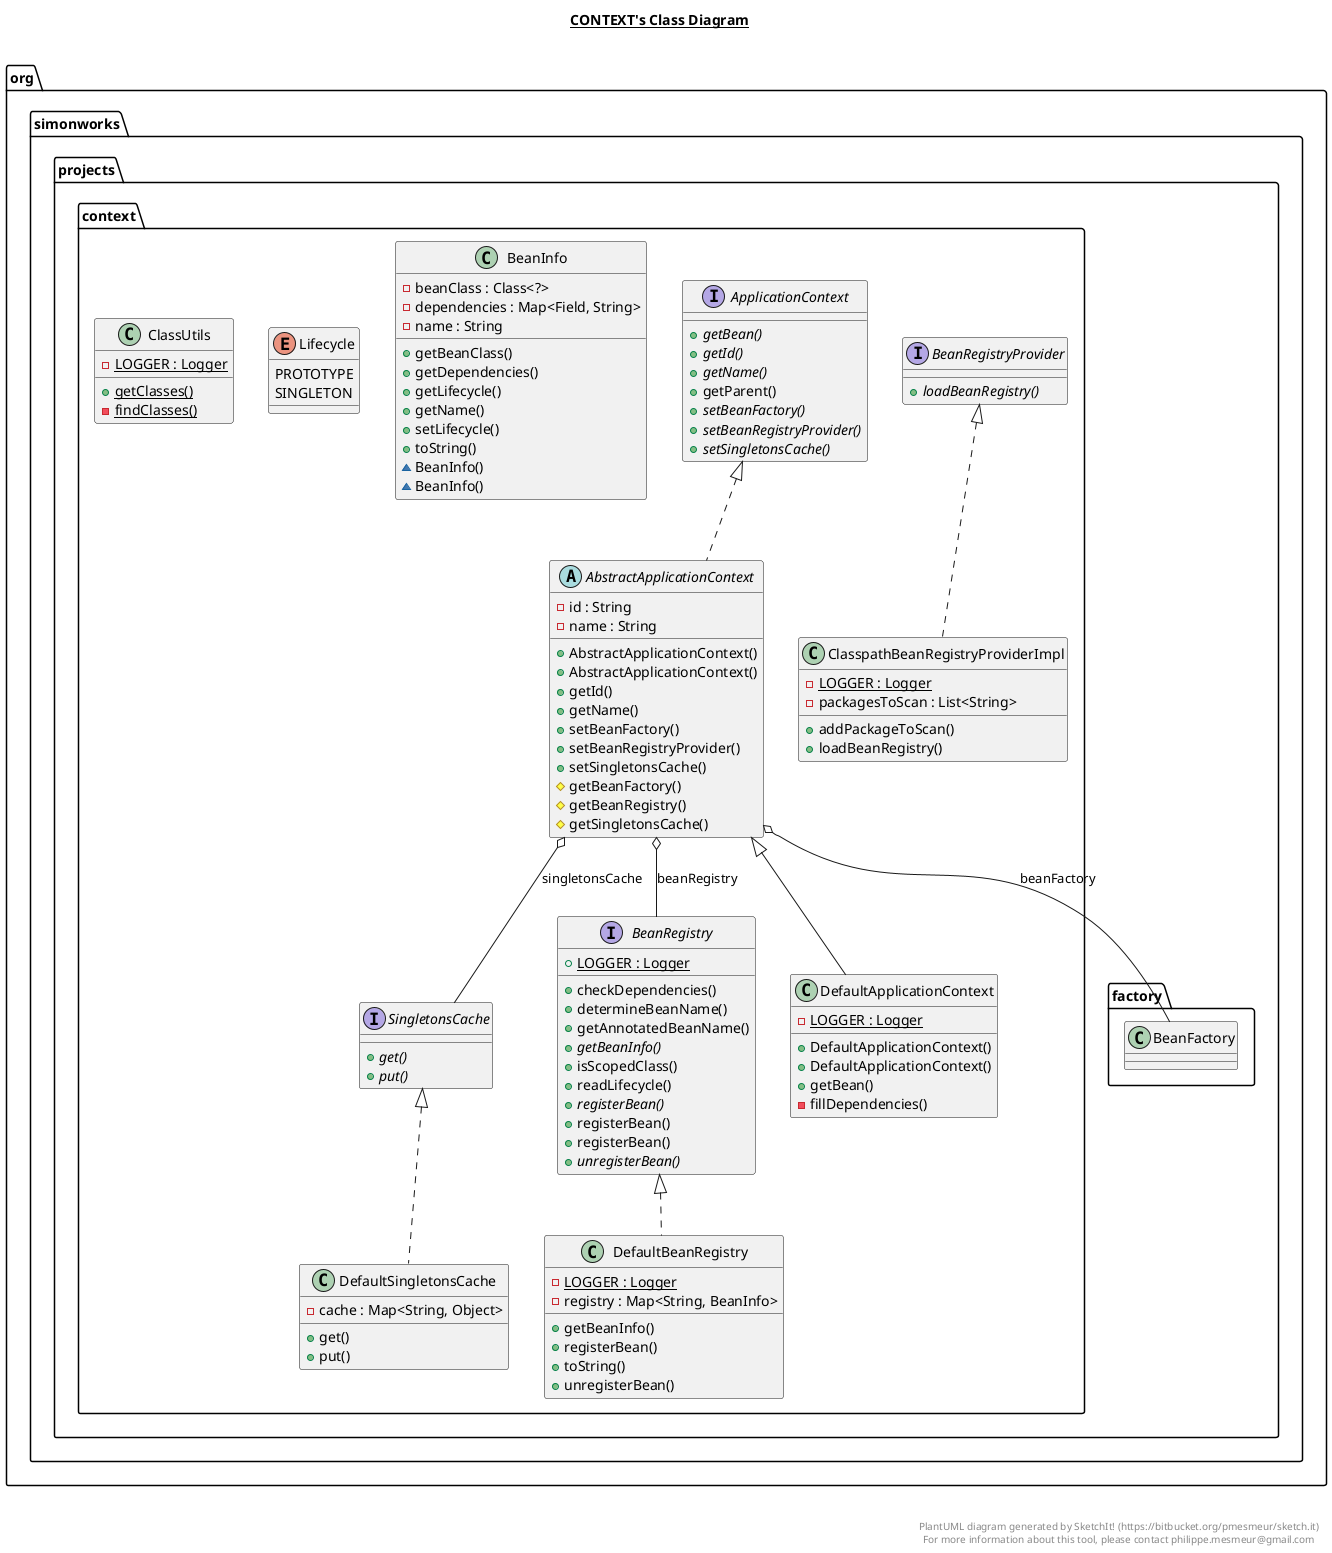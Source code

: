 @startuml

title __CONTEXT's Class Diagram__\n

  namespace org.simonworks.projects.context {
    abstract class org.simonworks.projects.context.AbstractApplicationContext {
        - id : String
        - name : String
        + AbstractApplicationContext()
        + AbstractApplicationContext()
        + getId()
        + getName()
        + setBeanFactory()
        + setBeanRegistryProvider()
        + setSingletonsCache()
        # getBeanFactory()
        # getBeanRegistry()
        # getSingletonsCache()
    }
  }
  

  namespace org.simonworks.projects.context {
    interface org.simonworks.projects.context.ApplicationContext {
        {abstract} + getBean()
        {abstract} + getId()
        {abstract} + getName()
        + getParent()
        {abstract} + setBeanFactory()
        {abstract} + setBeanRegistryProvider()
        {abstract} + setSingletonsCache()
    }
  }
  

  namespace org.simonworks.projects.context {
    class org.simonworks.projects.context.BeanInfo {
        - beanClass : Class<?>
        - dependencies : Map<Field, String>
        - name : String
        + getBeanClass()
        + getDependencies()
        + getLifecycle()
        + getName()
        + setLifecycle()
        + toString()
        ~ BeanInfo()
        ~ BeanInfo()
    }
  }
  

  namespace org.simonworks.projects.context {
    enum Lifecycle {
      PROTOTYPE
      SINGLETON
    }
  }
  

  namespace org.simonworks.projects.context {
    interface org.simonworks.projects.context.BeanRegistry {
        {static} + LOGGER : Logger
        + checkDependencies()
        + determineBeanName()
        + getAnnotatedBeanName()
        {abstract} + getBeanInfo()
        + isScopedClass()
        + readLifecycle()
        {abstract} + registerBean()
        + registerBean()
        + registerBean()
        {abstract} + unregisterBean()
    }
  }
  

  namespace org.simonworks.projects.context {
    interface org.simonworks.projects.context.BeanRegistryProvider {
        {abstract} + loadBeanRegistry()
    }
  }
  

  namespace org.simonworks.projects.context {
    class org.simonworks.projects.context.ClassUtils {
        {static} - LOGGER : Logger
        {static} + getClasses()
        {static} - findClasses()
    }
  }
  

  namespace org.simonworks.projects.context {
    class org.simonworks.projects.context.ClasspathBeanRegistryProviderImpl {
        {static} - LOGGER : Logger
        - packagesToScan : List<String>
        + addPackageToScan()
        + loadBeanRegistry()
    }
  }
  

  namespace org.simonworks.projects.context {
    class org.simonworks.projects.context.DefaultApplicationContext {
        {static} - LOGGER : Logger
        + DefaultApplicationContext()
        + DefaultApplicationContext()
        + getBean()
        - fillDependencies()
    }
  }
  

  namespace org.simonworks.projects.context {
    class org.simonworks.projects.context.DefaultBeanRegistry {
        {static} - LOGGER : Logger
        - registry : Map<String, BeanInfo>
        + getBeanInfo()
        + registerBean()
        + toString()
        + unregisterBean()
    }
  }
  

  namespace org.simonworks.projects.context {
    class org.simonworks.projects.context.DefaultSingletonsCache {
        - cache : Map<String, Object>
        + get()
        + put()
    }
  }
  

  namespace org.simonworks.projects.context {
    interface org.simonworks.projects.context.SingletonsCache {
        {abstract} + get()
        {abstract} + put()
    }
  }
  

  org.simonworks.projects.context.AbstractApplicationContext .up.|> org.simonworks.projects.context.ApplicationContext
  org.simonworks.projects.context.AbstractApplicationContext o-- org.simonworks.projects.factory.BeanFactory : beanFactory
  org.simonworks.projects.context.AbstractApplicationContext o-- org.simonworks.projects.context.BeanRegistry : beanRegistry
  org.simonworks.projects.context.AbstractApplicationContext o-- org.simonworks.projects.context.SingletonsCache : singletonsCache
  org.simonworks.projects.context.BeanInfo o-- org.simonworks.projects.context.BeanInfo.Lifecycle : lifecycle
  org.simonworks.projects.context.BeanInfo +-down- org.simonworks.projects.context.BeanInfo.Lifecycle
  org.simonworks.projects.context.ClasspathBeanRegistryProviderImpl .up.|> org.simonworks.projects.context.BeanRegistryProvider
  org.simonworks.projects.context.DefaultApplicationContext -up-|> org.simonworks.projects.context.AbstractApplicationContext
  org.simonworks.projects.context.DefaultBeanRegistry .up.|> org.simonworks.projects.context.BeanRegistry
  org.simonworks.projects.context.DefaultSingletonsCache .up.|> org.simonworks.projects.context.SingletonsCache


right footer


PlantUML diagram generated by SketchIt! (https://bitbucket.org/pmesmeur/sketch.it)
For more information about this tool, please contact philippe.mesmeur@gmail.com
endfooter

@enduml
